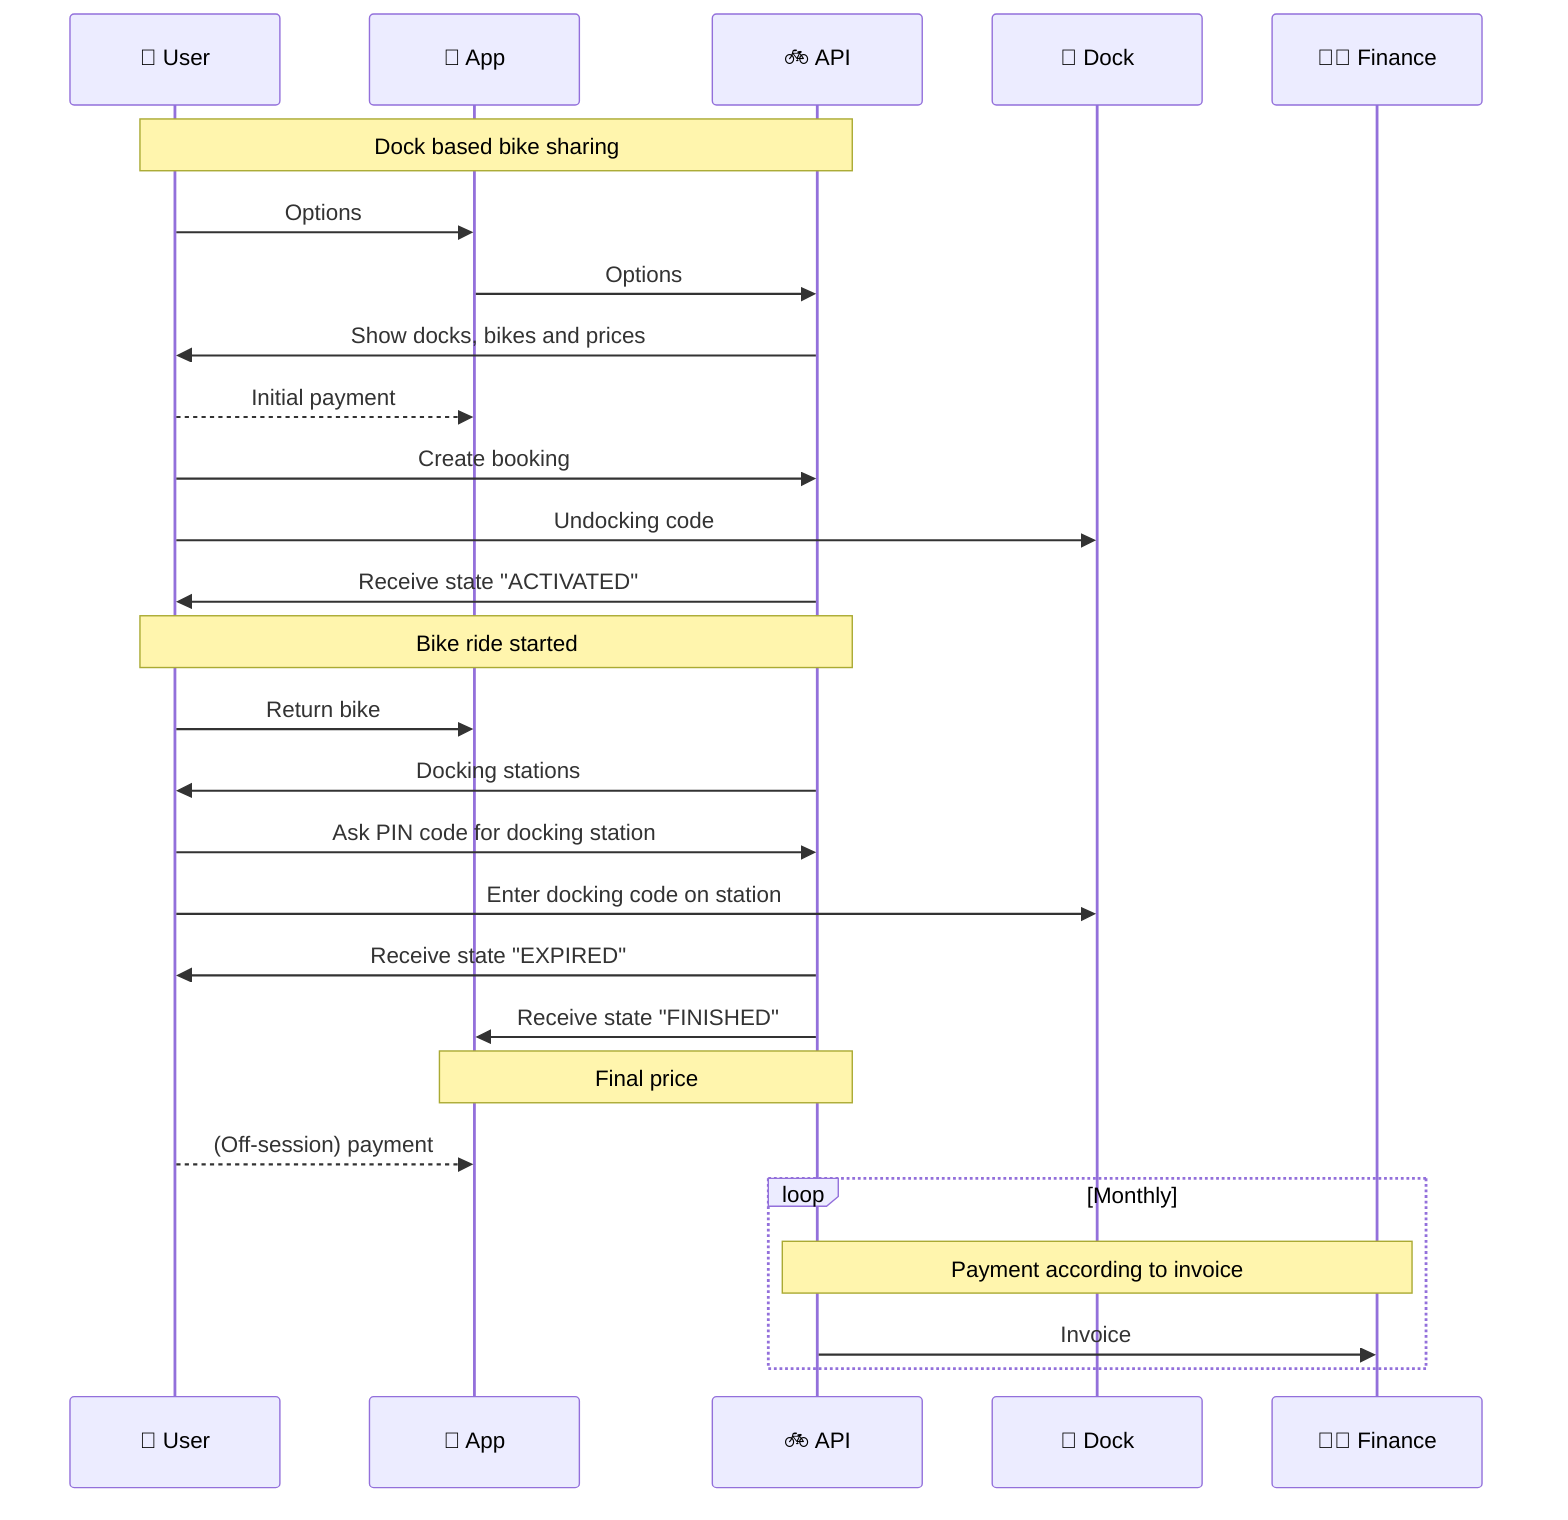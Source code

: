 sequenceDiagram
  %% MermaidJS sequences for docked bike interaction
  %% Use https://mermaid-js.github.io/mermaid-live-editor/ to edit
  %% For docking and undocking a bike you need to provide a PIN code 
  participant User as 👤 User
  participant App as 📱 App
  participant TSP as 🚲 API
  participant Dock as 🚪 Dock
  participant Finance as 👩‍💼 Finance
  Note over User,TSP: Dock based bike sharing
  User->>App: Options
  App->>TSP: Options
  TSP->>User: Show docks, bikes and prices
  User-->>App: Initial payment
  User->>TSP: Create booking
  User->>Dock: Undocking code
  TSP->>User: Receive state "ACTIVATED"
  Note over User,TSP: Bike ride started
  User->>App: Return bike
  TSP->>User: Docking stations
  User->>TSP: Ask PIN code for docking station
  User->>Dock: Enter docking code on station
  TSP->>User: Receive state "EXPIRED"
  TSP->>App: Receive state "FINISHED"
  Note over App,TSP: Final price
  User-->>App: (Off-session) payment
  loop Monthly
    Note over TSP,Finance: Payment according to invoice
    TSP->>Finance: Invoice 
  end